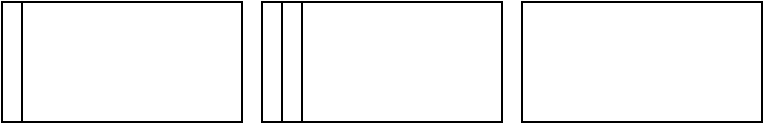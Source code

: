 <mxfile version="26.0.11">
  <diagram name="Page-1" id="FzSjMeuXY4ykYOrxsrNv">
    <mxGraphModel dx="615" dy="397" grid="1" gridSize="10" guides="1" tooltips="1" connect="1" arrows="1" fold="1" page="1" pageScale="1" pageWidth="850" pageHeight="1100" math="0" shadow="0">
      <root>
        <mxCell id="0" />
        <mxCell id="1" parent="0" />
        <mxCell id="AF-udUrVB3dl_EI5pY4u-9" value="" style="group" vertex="1" connectable="0" parent="1">
          <mxGeometry x="20" y="20" width="120" height="60" as="geometry" />
        </mxCell>
        <mxCell id="AF-udUrVB3dl_EI5pY4u-1" value="" style="rounded=0;whiteSpace=wrap;html=1;" vertex="1" parent="AF-udUrVB3dl_EI5pY4u-9">
          <mxGeometry width="120" height="60" as="geometry" />
        </mxCell>
        <mxCell id="AF-udUrVB3dl_EI5pY4u-8" value="" style="rounded=0;whiteSpace=wrap;html=1;" vertex="1" parent="AF-udUrVB3dl_EI5pY4u-9">
          <mxGeometry width="10" height="60" as="geometry" />
        </mxCell>
        <mxCell id="AF-udUrVB3dl_EI5pY4u-10" value="" style="group" vertex="1" connectable="0" parent="1">
          <mxGeometry x="150" y="20" width="130" height="60" as="geometry" />
        </mxCell>
        <mxCell id="AF-udUrVB3dl_EI5pY4u-11" value="" style="rounded=0;whiteSpace=wrap;html=1;" vertex="1" parent="AF-udUrVB3dl_EI5pY4u-10">
          <mxGeometry width="120" height="60" as="geometry" />
        </mxCell>
        <mxCell id="AF-udUrVB3dl_EI5pY4u-12" value="" style="rounded=0;whiteSpace=wrap;html=1;" vertex="1" parent="AF-udUrVB3dl_EI5pY4u-10">
          <mxGeometry width="10" height="60" as="geometry" />
        </mxCell>
        <mxCell id="AF-udUrVB3dl_EI5pY4u-13" value="" style="rounded=0;whiteSpace=wrap;html=1;" vertex="1" parent="AF-udUrVB3dl_EI5pY4u-10">
          <mxGeometry x="10" width="10" height="60" as="geometry" />
        </mxCell>
        <mxCell id="AF-udUrVB3dl_EI5pY4u-14" value="" style="rounded=0;whiteSpace=wrap;html=1;" vertex="1" parent="1">
          <mxGeometry x="280" y="20" width="120" height="60" as="geometry" />
        </mxCell>
      </root>
    </mxGraphModel>
  </diagram>
</mxfile>
